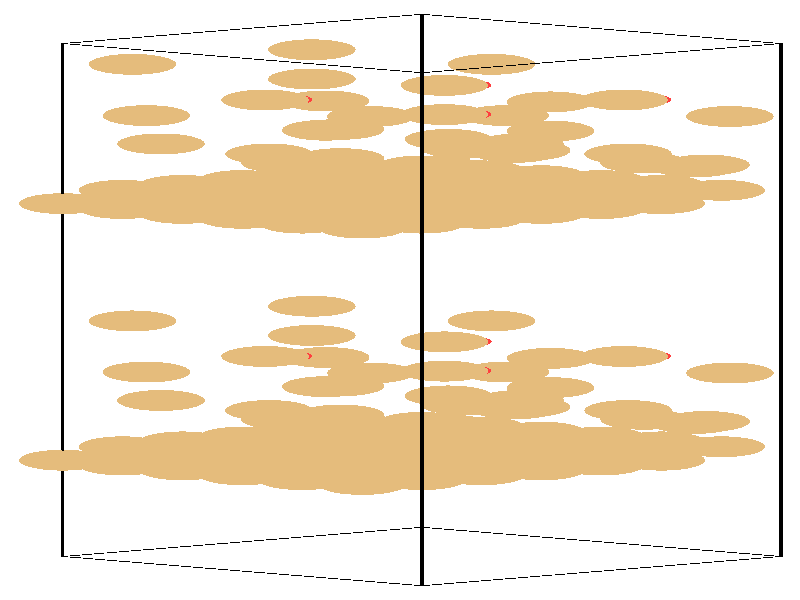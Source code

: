 #include "colors.inc"
#include "finish.inc"

global_settings {assumed_gamma 1 max_trace_level 6}
background {color White}
camera {orthographic
  right -24.13*x up 76.08*y
  direction 1.00*z
  location <0,0,50.00> look_at <0,0,0>}
light_source {<  2.00,   3.00,  40.00> color White
  area_light <0.70, 0, 0>, <0, 0.70, 0>, 3, 3
  adaptive 1 jitter}

#declare simple = finish {phong 0.7}
#declare pale = finish {ambient .5 diffuse .85 roughness .001 specular 0.200 }
#declare intermediate = finish {ambient 0.3 diffuse 0.6 specular 0.10 roughness 0.04 }
#declare vmd = finish {ambient .0 diffuse .65 phong 0.1 phong_size 40. specular 0.500 }
#declare jmol = finish {ambient .2 diffuse .6 specular 1 roughness .001 metallic}
#declare ase2 = finish {ambient 0.05 brilliance 3 diffuse 0.6 metallic specular 0.70 roughness 0.04 reflection 0.15}
#declare ase3 = finish {ambient .15 brilliance 2 diffuse .6 metallic specular 1. roughness .001 reflection .0}
#declare glass = finish {ambient .05 diffuse .3 specular 1. roughness .001}
#declare glass2 = finish {ambient .0 diffuse .3 specular 1. reflection .25 roughness .001}
#declare Rcell = 0.050;
#declare Rbond = 0.100;

#macro atom(LOC, R, COL, TRANS, FIN)
  sphere{LOC, R texture{pigment{color COL transmit TRANS} finish{FIN}}}
#end
#macro constrain(LOC, R, COL, TRANS FIN)
union{torus{R, Rcell rotate 45*z texture{pigment{color COL transmit TRANS} finish{FIN}}}
      torus{R, Rcell rotate -45*z texture{pigment{color COL transmit TRANS} finish{FIN}}}
      translate LOC}
#end

cylinder {<-10.17, -32.52, -33.83>, <  0.66, -36.23, -23.65>, Rcell pigment {Black}}
cylinder {<  0.66, -28.82, -44.00>, < 11.49, -32.52, -33.83>, Rcell pigment {Black}}
cylinder {<  0.66,  36.23, -20.33>, < 11.49,  32.52, -10.15>, Rcell pigment {Black}}
cylinder {<-10.17,  32.52, -10.15>, <  0.66,  28.82,   0.03>, Rcell pigment {Black}}
cylinder {<-10.17, -32.52, -33.83>, <  0.66, -28.82, -44.00>, Rcell pigment {Black}}
cylinder {<  0.66, -36.23, -23.65>, < 11.49, -32.52, -33.83>, Rcell pigment {Black}}
cylinder {<  0.66,  28.82,   0.03>, < 11.49,  32.52, -10.15>, Rcell pigment {Black}}
cylinder {<-10.17,  32.52, -10.15>, <  0.66,  36.23, -20.33>, Rcell pigment {Black}}
cylinder {<-10.17, -32.52, -33.83>, <-10.17,  32.52, -10.15>, Rcell pigment {Black}}
cylinder {<  0.66, -36.23, -23.65>, <  0.66,  28.82,   0.03>, Rcell pigment {Black}}
cylinder {< 11.49, -32.52, -33.83>, < 11.49,  32.52, -10.15>, Rcell pigment {Black}}
cylinder {<  0.66, -28.82, -44.00>, <  0.66,  36.23, -20.33>, Rcell pigment {Black}}
atom(<-10.17, -20.31, -29.38>, 1.32, rgb <0.78, 0.50, 0.20>, 0.0, ase3) // #0 
atom(< -8.37, -20.92, -27.68>, 1.32, rgb <0.78, 0.50, 0.20>, 0.0, ase3) // #1 
atom(< -6.56, -21.54, -25.99>, 1.32, rgb <0.78, 0.50, 0.20>, 0.0, ase3) // #2 
atom(< -8.37, -19.69, -31.08>, 1.32, rgb <0.78, 0.50, 0.20>, 0.0, ase3) // #3 
atom(< -6.56, -20.31, -29.38>, 1.32, rgb <0.78, 0.50, 0.20>, 0.0, ase3) // #4 
atom(< -4.76, -20.92, -27.68>, 1.32, rgb <0.78, 0.50, 0.20>, 0.0, ase3) // #5 
atom(< -6.56, -19.07, -32.77>, 1.32, rgb <0.78, 0.50, 0.20>, 0.0, ase3) // #6 
atom(< -4.76, -19.69, -31.08>, 1.32, rgb <0.78, 0.50, 0.20>, 0.0, ase3) // #7 
atom(< -2.95, -20.31, -29.38>, 1.32, rgb <0.78, 0.50, 0.20>, 0.0, ase3) // #8 
atom(< -8.37, -18.61, -28.76>, 1.32, rgb <0.78, 0.50, 0.20>, 0.0, ase3) // #9 
atom(< -6.56, -19.23, -27.07>, 1.32, rgb <0.78, 0.50, 0.20>, 0.0, ase3) // #10 
atom(< -4.76, -19.85, -25.37>, 1.32, rgb <0.78, 0.50, 0.20>, 0.0, ase3) // #11 
atom(< -6.56, -17.99, -30.46>, 1.32, rgb <0.78, 0.50, 0.20>, 0.0, ase3) // #12 
atom(< -4.76, -18.61, -28.76>, 1.32, rgb <0.78, 0.50, 0.20>, 0.0, ase3) // #13 
atom(< -2.95, -19.23, -27.07>, 1.32, rgb <0.78, 0.50, 0.20>, 0.0, ase3) // #14 
atom(< -4.76, -17.38, -32.15>, 1.32, rgb <0.78, 0.50, 0.20>, 0.0, ase3) // #15 
atom(< -2.95, -17.99, -30.46>, 1.32, rgb <0.78, 0.50, 0.20>, 0.0, ase3) // #16 
atom(< -1.14, -18.61, -28.76>, 1.32, rgb <0.78, 0.50, 0.20>, 0.0, ase3) // #17 
atom(<  6.76,  -7.16, -20.42>, 1.32, rgb <0.78, 0.50, 0.20>, 0.0, ase3) // #18 
atom(<  9.23, -15.40, -25.35>, 1.32, rgb <0.78, 0.50, 0.20>, 0.0, ase3) // #19 
atom(<  3.47, -13.80, -32.91>, 1.32, rgb <0.78, 0.50, 0.20>, 0.0, ase3) // #20 
atom(<  9.95,  -9.26, -25.66>, 1.32, rgb <0.78, 0.50, 0.20>, 0.0, ase3) // #21 
atom(< -7.21, -12.74, -27.34>, 1.32, rgb <0.78, 0.50, 0.20>, 0.0, ase3) // #22 
atom(< -3.47, -15.13, -24.88>, 1.32, rgb <0.78, 0.50, 0.20>, 0.0, ase3) // #23 
atom(< -2.66,  -0.79, -26.88>, 1.32, rgb <0.78, 0.50, 0.20>, 0.0, ase3) // #24 
atom(< -3.95, -14.01, -28.50>, 1.32, rgb <0.78, 0.50, 0.20>, 0.0, ase3) // #25 
atom(< -2.24, -10.99, -22.07>, 1.32, rgb <0.78, 0.50, 0.20>, 0.0, ase3) // #26 
atom(< -3.31,  -7.12, -24.56>, 0.66, rgb <1.00, 0.05, 0.05>, 0.0, ase3) // #27 
atom(<  1.20, -17.49, -34.60>, 0.76, rgb <0.56, 0.56, 0.56>, 0.0, ase3) // #28 
atom(<-10.17,  12.22, -17.54>, 1.32, rgb <0.78, 0.50, 0.20>, 0.0, ase3) // #29 
atom(< -8.37,  11.60, -15.85>, 1.32, rgb <0.78, 0.50, 0.20>, 0.0, ase3) // #30 
atom(< -6.56,  10.98, -14.15>, 1.32, rgb <0.78, 0.50, 0.20>, 0.0, ase3) // #31 
atom(< -8.37,  12.83, -19.24>, 1.32, rgb <0.78, 0.50, 0.20>, 0.0, ase3) // #32 
atom(< -6.56,  12.22, -17.54>, 1.32, rgb <0.78, 0.50, 0.20>, 0.0, ase3) // #33 
atom(< -4.76,  11.60, -15.85>, 1.32, rgb <0.78, 0.50, 0.20>, 0.0, ase3) // #34 
atom(< -6.56,  13.45, -20.93>, 1.32, rgb <0.78, 0.50, 0.20>, 0.0, ase3) // #35 
atom(< -4.76,  12.83, -19.24>, 1.32, rgb <0.78, 0.50, 0.20>, 0.0, ase3) // #36 
atom(< -2.95,  12.22, -17.54>, 1.32, rgb <0.78, 0.50, 0.20>, 0.0, ase3) // #37 
atom(< -8.37,  13.91, -16.92>, 1.32, rgb <0.78, 0.50, 0.20>, 0.0, ase3) // #38 
atom(< -6.56,  13.29, -15.23>, 1.32, rgb <0.78, 0.50, 0.20>, 0.0, ase3) // #39 
atom(< -4.76,  12.68, -13.53>, 1.32, rgb <0.78, 0.50, 0.20>, 0.0, ase3) // #40 
atom(< -6.56,  14.53, -18.62>, 1.32, rgb <0.78, 0.50, 0.20>, 0.0, ase3) // #41 
atom(< -4.76,  13.91, -16.92>, 1.32, rgb <0.78, 0.50, 0.20>, 0.0, ase3) // #42 
atom(< -2.95,  13.29, -15.23>, 1.32, rgb <0.78, 0.50, 0.20>, 0.0, ase3) // #43 
atom(< -4.76,  15.15, -20.32>, 1.32, rgb <0.78, 0.50, 0.20>, 0.0, ase3) // #44 
atom(< -2.95,  14.53, -18.62>, 1.32, rgb <0.78, 0.50, 0.20>, 0.0, ase3) // #45 
atom(< -1.14,  13.91, -16.92>, 1.32, rgb <0.78, 0.50, 0.20>, 0.0, ase3) // #46 
atom(<  6.76,  25.36,  -8.58>, 1.32, rgb <0.78, 0.50, 0.20>, 0.0, ase3) // #47 
atom(<  9.23,  17.12, -13.51>, 1.32, rgb <0.78, 0.50, 0.20>, 0.0, ase3) // #48 
atom(<  3.47,  18.72, -21.08>, 1.32, rgb <0.78, 0.50, 0.20>, 0.0, ase3) // #49 
atom(<  9.95,  23.27, -13.83>, 1.32, rgb <0.78, 0.50, 0.20>, 0.0, ase3) // #50 
atom(< -7.21,  19.79, -15.50>, 1.32, rgb <0.78, 0.50, 0.20>, 0.0, ase3) // #51 
atom(< -3.47,  17.40, -13.04>, 1.32, rgb <0.78, 0.50, 0.20>, 0.0, ase3) // #52 
atom(< -2.66,  31.73, -15.04>, 1.32, rgb <0.78, 0.50, 0.20>, 0.0, ase3) // #53 
atom(< -3.95,  18.51, -16.66>, 1.32, rgb <0.78, 0.50, 0.20>, 0.0, ase3) // #54 
atom(< -2.24,  21.53, -10.23>, 1.32, rgb <0.78, 0.50, 0.20>, 0.0, ase3) // #55 
atom(< -3.31,  25.40, -12.72>, 0.66, rgb <1.00, 0.05, 0.05>, 0.0, ase3) // #56 
atom(<  1.20,  15.03, -22.76>, 0.76, rgb <0.56, 0.56, 0.56>, 0.0, ase3) // #57 
atom(< -4.76, -18.45, -34.47>, 1.32, rgb <0.78, 0.50, 0.20>, 0.0, ase3) // #58 
atom(< -2.95, -19.07, -32.77>, 1.32, rgb <0.78, 0.50, 0.20>, 0.0, ase3) // #59 
atom(< -1.15, -19.69, -31.08>, 1.32, rgb <0.78, 0.50, 0.20>, 0.0, ase3) // #60 
atom(< -2.95, -17.84, -36.16>, 1.32, rgb <0.78, 0.50, 0.20>, 0.0, ase3) // #61 
atom(< -1.15, -18.45, -34.47>, 1.32, rgb <0.78, 0.50, 0.20>, 0.0, ase3) // #62 
atom(<  0.66, -19.07, -32.77>, 1.32, rgb <0.78, 0.50, 0.20>, 0.0, ase3) // #63 
atom(< -1.15, -17.22, -37.86>, 1.32, rgb <0.78, 0.50, 0.20>, 0.0, ase3) // #64 
atom(<  0.66, -17.84, -36.16>, 1.32, rgb <0.78, 0.50, 0.20>, 0.0, ase3) // #65 
atom(<  2.46, -18.45, -34.47>, 1.32, rgb <0.78, 0.50, 0.20>, 0.0, ase3) // #66 
atom(< -2.95, -16.76, -33.85>, 1.32, rgb <0.78, 0.50, 0.20>, 0.0, ase3) // #67 
atom(< -1.15, -17.38, -32.15>, 1.32, rgb <0.78, 0.50, 0.20>, 0.0, ase3) // #68 
atom(<  0.66, -17.99, -30.46>, 1.32, rgb <0.78, 0.50, 0.20>, 0.0, ase3) // #69 
atom(< -1.15, -16.14, -35.55>, 1.32, rgb <0.78, 0.50, 0.20>, 0.0, ase3) // #70 
atom(<  0.66, -16.76, -33.85>, 1.32, rgb <0.78, 0.50, 0.20>, 0.0, ase3) // #71 
atom(<  2.46, -17.38, -32.15>, 1.32, rgb <0.78, 0.50, 0.20>, 0.0, ase3) // #72 
atom(<  0.66, -15.52, -37.24>, 1.32, rgb <0.78, 0.50, 0.20>, 0.0, ase3) // #73 
atom(<  2.46, -16.14, -35.55>, 1.32, rgb <0.78, 0.50, 0.20>, 0.0, ase3) // #74 
atom(<  4.27, -16.76, -33.85>, 1.32, rgb <0.78, 0.50, 0.20>, 0.0, ase3) // #75 
atom(<  1.34,  -9.02, -15.33>, 1.32, rgb <0.78, 0.50, 0.20>, 0.0, ase3) // #76 
atom(<  3.82, -17.25, -20.26>, 1.32, rgb <0.78, 0.50, 0.20>, 0.0, ase3) // #77 
atom(< -1.94, -15.65, -27.82>, 1.32, rgb <0.78, 0.50, 0.20>, 0.0, ase3) // #78 
atom(<  4.54, -11.11, -20.58>, 1.32, rgb <0.78, 0.50, 0.20>, 0.0, ase3) // #79 
atom(< -1.79, -10.89, -32.43>, 1.32, rgb <0.78, 0.50, 0.20>, 0.0, ase3) // #80 
atom(<  1.94, -13.27, -29.96>, 1.32, rgb <0.78, 0.50, 0.20>, 0.0, ase3) // #81 
atom(< -8.07,  -2.65, -21.79>, 1.32, rgb <0.78, 0.50, 0.20>, 0.0, ase3) // #82 
atom(<  1.46, -12.16, -33.59>, 1.32, rgb <0.78, 0.50, 0.20>, 0.0, ase3) // #83 
atom(<  3.18,  -9.14, -27.16>, 1.32, rgb <0.78, 0.50, 0.20>, 0.0, ase3) // #84 
atom(<  2.10,  -5.27, -29.65>, 0.66, rgb <1.00, 0.05, 0.05>, 0.0, ase3) // #85 
atom(< -4.22, -19.34, -29.51>, 0.76, rgb <0.56, 0.56, 0.56>, 0.0, ase3) // #86 
atom(< -4.76,  14.07, -22.63>, 1.32, rgb <0.78, 0.50, 0.20>, 0.0, ase3) // #87 
atom(< -2.95,  13.45, -20.93>, 1.32, rgb <0.78, 0.50, 0.20>, 0.0, ase3) // #88 
atom(< -1.15,  12.83, -19.24>, 1.32, rgb <0.78, 0.50, 0.20>, 0.0, ase3) // #89 
atom(< -2.95,  14.69, -24.33>, 1.32, rgb <0.78, 0.50, 0.20>, 0.0, ase3) // #90 
atom(< -1.15,  14.07, -22.63>, 1.32, rgb <0.78, 0.50, 0.20>, 0.0, ase3) // #91 
atom(<  0.66,  13.45, -20.93>, 1.32, rgb <0.78, 0.50, 0.20>, 0.0, ase3) // #92 
atom(< -1.15,  15.30, -26.02>, 1.32, rgb <0.78, 0.50, 0.20>, 0.0, ase3) // #93 
atom(<  0.66,  14.69, -24.33>, 1.32, rgb <0.78, 0.50, 0.20>, 0.0, ase3) // #94 
atom(<  2.46,  14.07, -22.63>, 1.32, rgb <0.78, 0.50, 0.20>, 0.0, ase3) // #95 
atom(< -2.95,  15.76, -22.01>, 1.32, rgb <0.78, 0.50, 0.20>, 0.0, ase3) // #96 
atom(< -1.15,  15.15, -20.32>, 1.32, rgb <0.78, 0.50, 0.20>, 0.0, ase3) // #97 
atom(<  0.66,  14.53, -18.62>, 1.32, rgb <0.78, 0.50, 0.20>, 0.0, ase3) // #98 
atom(< -1.15,  16.38, -23.71>, 1.32, rgb <0.78, 0.50, 0.20>, 0.0, ase3) // #99 
atom(<  0.66,  15.76, -22.01>, 1.32, rgb <0.78, 0.50, 0.20>, 0.0, ase3) // #100 
atom(<  2.46,  15.15, -20.32>, 1.32, rgb <0.78, 0.50, 0.20>, 0.0, ase3) // #101 
atom(<  0.66,  17.00, -25.41>, 1.32, rgb <0.78, 0.50, 0.20>, 0.0, ase3) // #102 
atom(<  2.46,  16.38, -23.71>, 1.32, rgb <0.78, 0.50, 0.20>, 0.0, ase3) // #103 
atom(<  4.27,  15.76, -22.01>, 1.32, rgb <0.78, 0.50, 0.20>, 0.0, ase3) // #104 
atom(<  1.34,  23.51,  -3.49>, 1.32, rgb <0.78, 0.50, 0.20>, 0.0, ase3) // #105 
atom(<  3.82,  15.27,  -8.42>, 1.32, rgb <0.78, 0.50, 0.20>, 0.0, ase3) // #106 
atom(< -1.94,  16.87, -15.99>, 1.32, rgb <0.78, 0.50, 0.20>, 0.0, ase3) // #107 
atom(<  4.54,  21.42,  -8.74>, 1.32, rgb <0.78, 0.50, 0.20>, 0.0, ase3) // #108 
atom(< -1.79,  21.64, -20.59>, 1.32, rgb <0.78, 0.50, 0.20>, 0.0, ase3) // #109 
atom(<  1.94,  19.25, -18.13>, 1.32, rgb <0.78, 0.50, 0.20>, 0.0, ase3) // #110 
atom(< -8.07,  29.88,  -9.95>, 1.32, rgb <0.78, 0.50, 0.20>, 0.0, ase3) // #111 
atom(<  1.46,  20.36, -21.75>, 1.32, rgb <0.78, 0.50, 0.20>, 0.0, ase3) // #112 
atom(<  3.18,  23.38, -15.32>, 1.32, rgb <0.78, 0.50, 0.20>, 0.0, ase3) // #113 
atom(<  2.10,  27.25, -17.81>, 0.66, rgb <1.00, 0.05, 0.05>, 0.0, ase3) // #114 
atom(< -4.22,  13.18, -17.67>, 0.76, rgb <0.56, 0.56, 0.56>, 0.0, ase3) // #115 
atom(< -4.76, -22.16, -24.29>, 1.32, rgb <0.78, 0.50, 0.20>, 0.0, ase3) // #116 
atom(< -2.95, -22.78, -22.59>, 1.32, rgb <0.78, 0.50, 0.20>, 0.0, ase3) // #117 
atom(< -1.14, -23.39, -20.90>, 1.32, rgb <0.78, 0.50, 0.20>, 0.0, ase3) // #118 
atom(< -2.95, -21.54, -25.99>, 1.32, rgb <0.78, 0.50, 0.20>, 0.0, ase3) // #119 
atom(< -1.15, -22.16, -24.29>, 1.32, rgb <0.78, 0.50, 0.20>, 0.0, ase3) // #120 
atom(<  0.66, -22.78, -22.59>, 1.32, rgb <0.78, 0.50, 0.20>, 0.0, ase3) // #121 
atom(< -1.15, -20.92, -27.68>, 1.32, rgb <0.78, 0.50, 0.20>, 0.0, ase3) // #122 
atom(<  0.66, -21.54, -25.99>, 1.32, rgb <0.78, 0.50, 0.20>, 0.0, ase3) // #123 
atom(<  2.46, -22.16, -24.29>, 1.32, rgb <0.78, 0.50, 0.20>, 0.0, ase3) // #124 
atom(< -2.95, -20.46, -23.67>, 1.32, rgb <0.78, 0.50, 0.20>, 0.0, ase3) // #125 
atom(< -1.15, -21.08, -21.98>, 1.32, rgb <0.78, 0.50, 0.20>, 0.0, ase3) // #126 
atom(<  0.66, -21.70, -20.28>, 1.32, rgb <0.78, 0.50, 0.20>, 0.0, ase3) // #127 
atom(< -1.15, -19.85, -25.37>, 1.32, rgb <0.78, 0.50, 0.20>, 0.0, ase3) // #128 
atom(<  0.66, -20.46, -23.67>, 1.32, rgb <0.78, 0.50, 0.20>, 0.0, ase3) // #129 
atom(<  2.46, -21.08, -21.98>, 1.32, rgb <0.78, 0.50, 0.20>, 0.0, ase3) // #130 
atom(<  0.66, -19.23, -27.07>, 1.32, rgb <0.78, 0.50, 0.20>, 0.0, ase3) // #131 
atom(<  2.46, -19.85, -25.37>, 1.32, rgb <0.78, 0.50, 0.20>, 0.0, ase3) // #132 
atom(<  4.27, -20.46, -23.67>, 1.32, rgb <0.78, 0.50, 0.20>, 0.0, ase3) // #133 
atom(<  1.34,  -5.31, -25.51>, 1.32, rgb <0.78, 0.50, 0.20>, 0.0, ase3) // #134 
atom(<  3.82, -13.55, -30.43>, 1.32, rgb <0.78, 0.50, 0.20>, 0.0, ase3) // #135 
atom(<  8.89, -15.65, -27.82>, 1.32, rgb <0.78, 0.50, 0.20>, 0.0, ase3) // #136 
atom(<  4.54,  -7.40, -30.75>, 1.32, rgb <0.78, 0.50, 0.20>, 0.0, ase3) // #137 
atom(< -1.79, -14.59, -22.25>, 1.32, rgb <0.78, 0.50, 0.20>, 0.0, ase3) // #138 
atom(<  1.94, -16.98, -19.79>, 1.32, rgb <0.78, 0.50, 0.20>, 0.0, ase3) // #139 
atom(<  2.76,  -2.65, -21.79>, 1.32, rgb <0.78, 0.50, 0.20>, 0.0, ase3) // #140 
atom(<  1.46, -15.86, -23.41>, 1.32, rgb <0.78, 0.50, 0.20>, 0.0, ase3) // #141 
atom(< -7.65,  -9.14, -27.16>, 1.32, rgb <0.78, 0.50, 0.20>, 0.0, ase3) // #142 
atom(<  2.10,  -8.97, -19.47>, 0.66, rgb <1.00, 0.05, 0.05>, 0.0, ase3) // #143 
atom(<  6.61, -19.34, -29.51>, 0.76, rgb <0.56, 0.56, 0.56>, 0.0, ase3) // #144 
atom(< -4.76,  10.36, -12.45>, 1.32, rgb <0.78, 0.50, 0.20>, 0.0, ase3) // #145 
atom(< -2.95,   9.75, -10.76>, 1.32, rgb <0.78, 0.50, 0.20>, 0.0, ase3) // #146 
atom(< -1.14,   9.13,  -9.06>, 1.32, rgb <0.78, 0.50, 0.20>, 0.0, ase3) // #147 
atom(< -2.95,  10.98, -14.15>, 1.32, rgb <0.78, 0.50, 0.20>, 0.0, ase3) // #148 
atom(< -1.15,  10.36, -12.45>, 1.32, rgb <0.78, 0.50, 0.20>, 0.0, ase3) // #149 
atom(<  0.66,   9.75, -10.76>, 1.32, rgb <0.78, 0.50, 0.20>, 0.0, ase3) // #150 
atom(< -1.15,  11.60, -15.85>, 1.32, rgb <0.78, 0.50, 0.20>, 0.0, ase3) // #151 
atom(<  0.66,  10.98, -14.15>, 1.32, rgb <0.78, 0.50, 0.20>, 0.0, ase3) // #152 
atom(<  2.46,  10.36, -12.45>, 1.32, rgb <0.78, 0.50, 0.20>, 0.0, ase3) // #153 
atom(< -2.95,  12.06, -11.84>, 1.32, rgb <0.78, 0.50, 0.20>, 0.0, ase3) // #154 
atom(< -1.15,  11.44, -10.14>, 1.32, rgb <0.78, 0.50, 0.20>, 0.0, ase3) // #155 
atom(<  0.66,  10.83,  -8.44>, 1.32, rgb <0.78, 0.50, 0.20>, 0.0, ase3) // #156 
atom(< -1.15,  12.68, -13.53>, 1.32, rgb <0.78, 0.50, 0.20>, 0.0, ase3) // #157 
atom(<  0.66,  12.06, -11.84>, 1.32, rgb <0.78, 0.50, 0.20>, 0.0, ase3) // #158 
atom(<  2.46,  11.44, -10.14>, 1.32, rgb <0.78, 0.50, 0.20>, 0.0, ase3) // #159 
atom(<  0.66,  13.29, -15.23>, 1.32, rgb <0.78, 0.50, 0.20>, 0.0, ase3) // #160 
atom(<  2.46,  12.68, -13.53>, 1.32, rgb <0.78, 0.50, 0.20>, 0.0, ase3) // #161 
atom(<  4.27,  12.06, -11.84>, 1.32, rgb <0.78, 0.50, 0.20>, 0.0, ase3) // #162 
atom(<  1.34,  27.21, -13.67>, 1.32, rgb <0.78, 0.50, 0.20>, 0.0, ase3) // #163 
atom(<  3.82,  18.97, -18.60>, 1.32, rgb <0.78, 0.50, 0.20>, 0.0, ase3) // #164 
atom(<  8.89,  16.87, -15.99>, 1.32, rgb <0.78, 0.50, 0.20>, 0.0, ase3) // #165 
atom(<  4.54,  25.12, -18.92>, 1.32, rgb <0.78, 0.50, 0.20>, 0.0, ase3) // #166 
atom(< -1.79,  17.93, -10.41>, 1.32, rgb <0.78, 0.50, 0.20>, 0.0, ase3) // #167 
atom(<  1.94,  15.55,  -7.95>, 1.32, rgb <0.78, 0.50, 0.20>, 0.0, ase3) // #168 
atom(<  2.76,  29.88,  -9.95>, 1.32, rgb <0.78, 0.50, 0.20>, 0.0, ase3) // #169 
atom(<  1.46,  16.66, -11.57>, 1.32, rgb <0.78, 0.50, 0.20>, 0.0, ase3) // #170 
atom(< -7.65,  23.38, -15.32>, 1.32, rgb <0.78, 0.50, 0.20>, 0.0, ase3) // #171 
atom(<  2.10,  23.55,  -7.63>, 0.66, rgb <1.00, 0.05, 0.05>, 0.0, ase3) // #172 
atom(<  6.61,  13.18, -17.67>, 0.76, rgb <0.56, 0.56, 0.56>, 0.0, ase3) // #173 
atom(<  0.66, -20.31, -29.38>, 1.32, rgb <0.78, 0.50, 0.20>, 0.0, ase3) // #174 
atom(<  2.46, -20.92, -27.68>, 1.32, rgb <0.78, 0.50, 0.20>, 0.0, ase3) // #175 
atom(<  4.27, -21.54, -25.99>, 1.32, rgb <0.78, 0.50, 0.20>, 0.0, ase3) // #176 
atom(<  2.46, -19.69, -31.08>, 1.32, rgb <0.78, 0.50, 0.20>, 0.0, ase3) // #177 
atom(<  4.27, -20.31, -29.38>, 1.32, rgb <0.78, 0.50, 0.20>, 0.0, ase3) // #178 
atom(<  6.07, -20.92, -27.68>, 1.32, rgb <0.78, 0.50, 0.20>, 0.0, ase3) // #179 
atom(<  4.27, -19.07, -32.77>, 1.32, rgb <0.78, 0.50, 0.20>, 0.0, ase3) // #180 
atom(<  6.07, -19.69, -31.08>, 1.32, rgb <0.78, 0.50, 0.20>, 0.0, ase3) // #181 
atom(<  7.88, -20.31, -29.38>, 1.32, rgb <0.78, 0.50, 0.20>, 0.0, ase3) // #182 
atom(<  2.46, -18.61, -28.76>, 1.32, rgb <0.78, 0.50, 0.20>, 0.0, ase3) // #183 
atom(<  4.27, -19.23, -27.07>, 1.32, rgb <0.78, 0.50, 0.20>, 0.0, ase3) // #184 
atom(<  6.07, -19.85, -25.37>, 1.32, rgb <0.78, 0.50, 0.20>, 0.0, ase3) // #185 
atom(<  4.27, -17.99, -30.46>, 1.32, rgb <0.78, 0.50, 0.20>, 0.0, ase3) // #186 
atom(<  6.07, -18.61, -28.76>, 1.32, rgb <0.78, 0.50, 0.20>, 0.0, ase3) // #187 
atom(<  7.88, -19.23, -27.07>, 1.32, rgb <0.78, 0.50, 0.20>, 0.0, ase3) // #188 
atom(<  6.07, -17.38, -32.15>, 1.32, rgb <0.78, 0.50, 0.20>, 0.0, ase3) // #189 
atom(<  7.88, -17.99, -30.46>, 1.32, rgb <0.78, 0.50, 0.20>, 0.0, ase3) // #190 
atom(<  9.69, -18.61, -28.76>, 1.32, rgb <0.78, 0.50, 0.20>, 0.0, ase3) // #191 
atom(< -4.07,  -7.16, -20.42>, 1.32, rgb <0.78, 0.50, 0.20>, 0.0, ase3) // #192 
atom(< -1.60, -15.40, -25.35>, 1.32, rgb <0.78, 0.50, 0.20>, 0.0, ase3) // #193 
atom(<  3.47, -17.50, -22.74>, 1.32, rgb <0.78, 0.50, 0.20>, 0.0, ase3) // #194 
atom(< -0.88,  -9.26, -25.66>, 1.32, rgb <0.78, 0.50, 0.20>, 0.0, ase3) // #195 
atom(<  3.62, -12.74, -27.34>, 1.32, rgb <0.78, 0.50, 0.20>, 0.0, ase3) // #196 
atom(<  7.36, -15.13, -24.88>, 1.32, rgb <0.78, 0.50, 0.20>, 0.0, ase3) // #197 
atom(< -2.66,  -4.50, -16.70>, 1.32, rgb <0.78, 0.50, 0.20>, 0.0, ase3) // #198 
atom(<  6.88, -14.01, -28.50>, 1.32, rgb <0.78, 0.50, 0.20>, 0.0, ase3) // #199 
atom(< -2.24,  -7.29, -32.25>, 1.32, rgb <0.78, 0.50, 0.20>, 0.0, ase3) // #200 
atom(<  7.52,  -7.12, -24.56>, 0.66, rgb <1.00, 0.05, 0.05>, 0.0, ase3) // #201 
atom(<  1.20, -21.19, -24.42>, 0.76, rgb <0.56, 0.56, 0.56>, 0.0, ase3) // #202 
atom(<  0.66,  12.22, -17.54>, 1.32, rgb <0.78, 0.50, 0.20>, 0.0, ase3) // #203 
atom(<  2.46,  11.60, -15.85>, 1.32, rgb <0.78, 0.50, 0.20>, 0.0, ase3) // #204 
atom(<  4.27,  10.98, -14.15>, 1.32, rgb <0.78, 0.50, 0.20>, 0.0, ase3) // #205 
atom(<  2.46,  12.83, -19.24>, 1.32, rgb <0.78, 0.50, 0.20>, 0.0, ase3) // #206 
atom(<  4.27,  12.22, -17.54>, 1.32, rgb <0.78, 0.50, 0.20>, 0.0, ase3) // #207 
atom(<  6.07,  11.60, -15.85>, 1.32, rgb <0.78, 0.50, 0.20>, 0.0, ase3) // #208 
atom(<  4.27,  13.45, -20.93>, 1.32, rgb <0.78, 0.50, 0.20>, 0.0, ase3) // #209 
atom(<  6.07,  12.83, -19.24>, 1.32, rgb <0.78, 0.50, 0.20>, 0.0, ase3) // #210 
atom(<  7.88,  12.22, -17.54>, 1.32, rgb <0.78, 0.50, 0.20>, 0.0, ase3) // #211 
atom(<  2.46,  13.91, -16.92>, 1.32, rgb <0.78, 0.50, 0.20>, 0.0, ase3) // #212 
atom(<  4.27,  13.29, -15.23>, 1.32, rgb <0.78, 0.50, 0.20>, 0.0, ase3) // #213 
atom(<  6.07,  12.68, -13.53>, 1.32, rgb <0.78, 0.50, 0.20>, 0.0, ase3) // #214 
atom(<  4.27,  14.53, -18.62>, 1.32, rgb <0.78, 0.50, 0.20>, 0.0, ase3) // #215 
atom(<  6.07,  13.91, -16.92>, 1.32, rgb <0.78, 0.50, 0.20>, 0.0, ase3) // #216 
atom(<  7.88,  13.29, -15.23>, 1.32, rgb <0.78, 0.50, 0.20>, 0.0, ase3) // #217 
atom(<  6.07,  15.15, -20.32>, 1.32, rgb <0.78, 0.50, 0.20>, 0.0, ase3) // #218 
atom(<  7.88,  14.53, -18.62>, 1.32, rgb <0.78, 0.50, 0.20>, 0.0, ase3) // #219 
atom(<  9.69,  13.91, -16.92>, 1.32, rgb <0.78, 0.50, 0.20>, 0.0, ase3) // #220 
atom(< -4.07,  25.36,  -8.58>, 1.32, rgb <0.78, 0.50, 0.20>, 0.0, ase3) // #221 
atom(< -1.60,  17.12, -13.51>, 1.32, rgb <0.78, 0.50, 0.20>, 0.0, ase3) // #222 
atom(<  3.47,  15.02, -10.90>, 1.32, rgb <0.78, 0.50, 0.20>, 0.0, ase3) // #223 
atom(< -0.88,  23.27, -13.83>, 1.32, rgb <0.78, 0.50, 0.20>, 0.0, ase3) // #224 
atom(<  3.62,  19.79, -15.50>, 1.32, rgb <0.78, 0.50, 0.20>, 0.0, ase3) // #225 
atom(<  7.36,  17.40, -13.04>, 1.32, rgb <0.78, 0.50, 0.20>, 0.0, ase3) // #226 
atom(< -2.66,  28.02,  -4.86>, 1.32, rgb <0.78, 0.50, 0.20>, 0.0, ase3) // #227 
atom(<  6.88,  18.51, -16.66>, 1.32, rgb <0.78, 0.50, 0.20>, 0.0, ase3) // #228 
atom(< -2.24,  25.24, -20.41>, 1.32, rgb <0.78, 0.50, 0.20>, 0.0, ase3) // #229 
atom(<  7.52,  25.40, -12.72>, 0.66, rgb <1.00, 0.05, 0.05>, 0.0, ase3) // #230 
atom(<  1.20,  11.33, -12.59>, 0.76, rgb <0.56, 0.56, 0.56>, 0.0, ase3) // #231 
